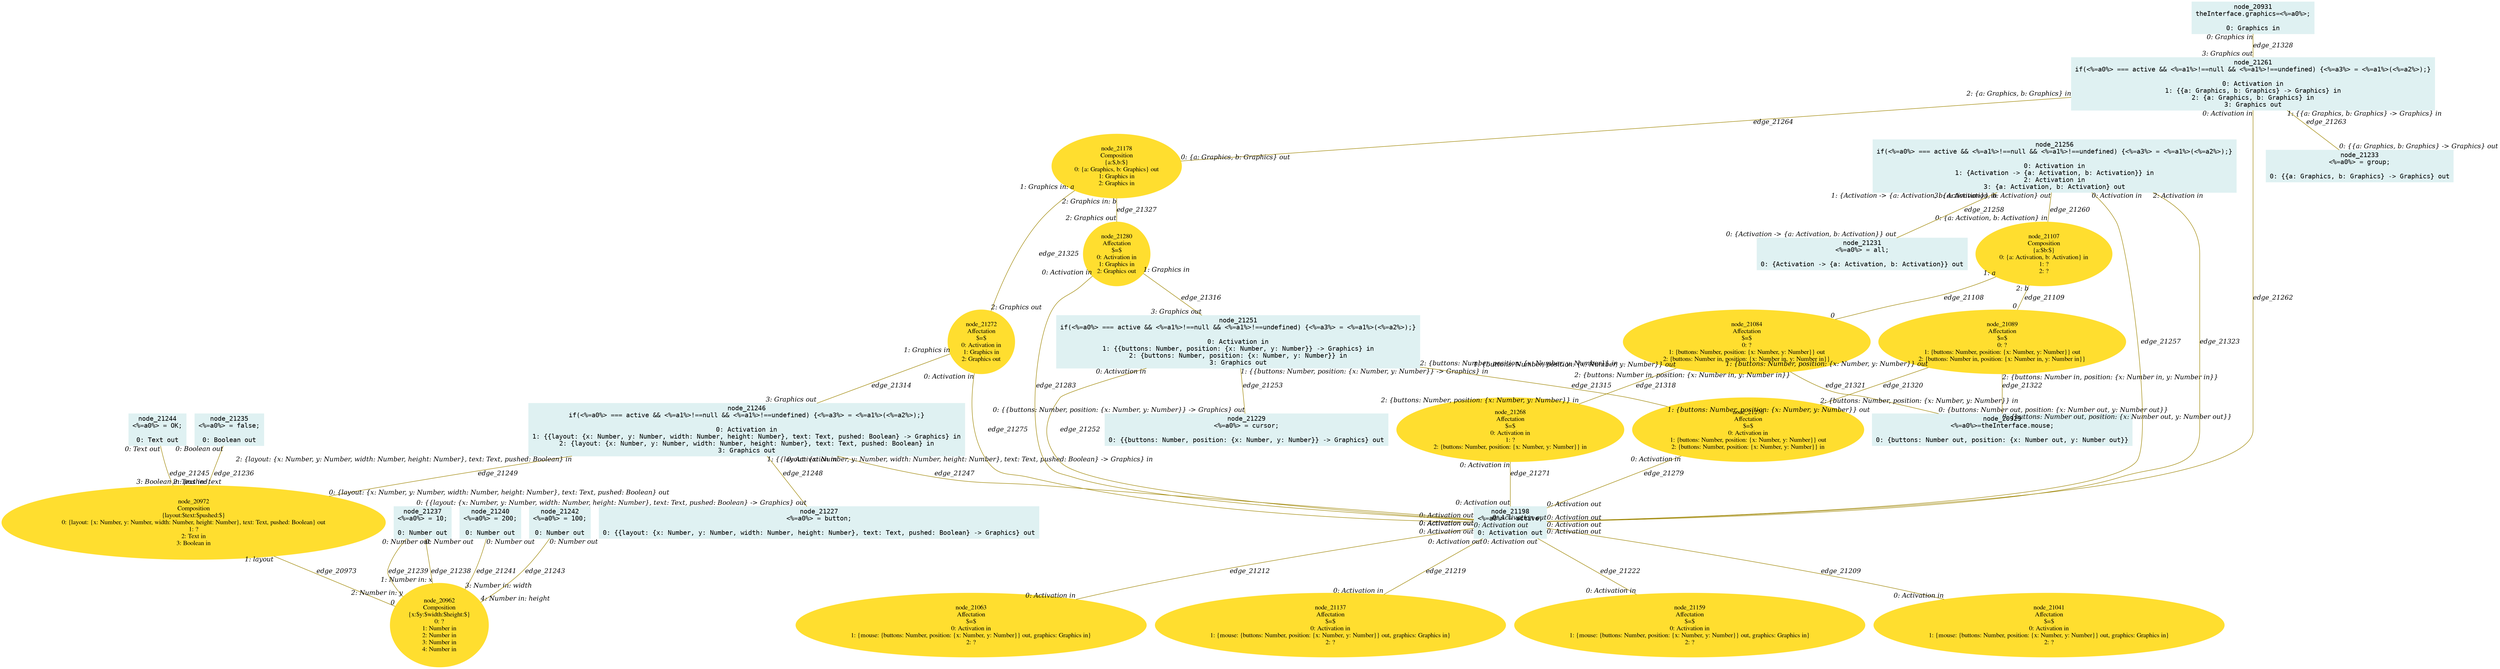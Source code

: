 digraph g{node_20929 [shape="box", style="filled", color="#dff1f2", fontname="Courier", label="node_20929
<%=a0%>=theInterface.mouse;

0: {buttons: Number out, position: {x: Number out, y: Number out}}" ]
node_20931 [shape="box", style="filled", color="#dff1f2", fontname="Courier", label="node_20931
theInterface.graphics=<%=a0%>;

0: Graphics in" ]
node_20962 [shape="ellipse", style="filled", color="#ffde2f", fontname="Times", label="node_20962
Composition
{x:$y:$width:$height:$}
0: ?
1: Number in
2: Number in
3: Number in
4: Number in" ]
node_20972 [shape="ellipse", style="filled", color="#ffde2f", fontname="Times", label="node_20972
Composition
{layout:$text:$pushed:$}
0: {layout: {x: Number, y: Number, width: Number, height: Number}, text: Text, pushed: Boolean} out
1: ?
2: Text in
3: Boolean in" ]
node_21041 [shape="ellipse", style="filled", color="#ffde2f", fontname="Times", label="node_21041
Affectation
$=$
0: Activation in
1: {mouse: {buttons: Number, position: {x: Number, y: Number}} out, graphics: Graphics in}
2: ?" ]
node_21063 [shape="ellipse", style="filled", color="#ffde2f", fontname="Times", label="node_21063
Affectation
$=$
0: Activation in
1: {mouse: {buttons: Number, position: {x: Number, y: Number}} out, graphics: Graphics in}
2: ?" ]
node_21084 [shape="ellipse", style="filled", color="#ffde2f", fontname="Times", label="node_21084
Affectation
$=$
0: ?
1: {buttons: Number, position: {x: Number, y: Number}} out
2: {buttons: Number in, position: {x: Number in, y: Number in}}" ]
node_21089 [shape="ellipse", style="filled", color="#ffde2f", fontname="Times", label="node_21089
Affectation
$=$
0: ?
1: {buttons: Number, position: {x: Number, y: Number}} out
2: {buttons: Number in, position: {x: Number in, y: Number in}}" ]
node_21107 [shape="ellipse", style="filled", color="#ffde2f", fontname="Times", label="node_21107
Composition
{a:$b:$}
0: {a: Activation, b: Activation} in
1: ?
2: ?" ]
node_21137 [shape="ellipse", style="filled", color="#ffde2f", fontname="Times", label="node_21137
Affectation
$=$
0: Activation in
1: {mouse: {buttons: Number, position: {x: Number, y: Number}} out, graphics: Graphics in}
2: ?" ]
node_21159 [shape="ellipse", style="filled", color="#ffde2f", fontname="Times", label="node_21159
Affectation
$=$
0: Activation in
1: {mouse: {buttons: Number, position: {x: Number, y: Number}} out, graphics: Graphics in}
2: ?" ]
node_21178 [shape="ellipse", style="filled", color="#ffde2f", fontname="Times", label="node_21178
Composition
{a:$,b:$}
0: {a: Graphics, b: Graphics} out
1: Graphics in
2: Graphics in" ]
node_21198 [shape="box", style="filled", color="#dff1f2", fontname="Courier", label="node_21198
<%=a0%> = active;

0: Activation out" ]
node_21227 [shape="box", style="filled", color="#dff1f2", fontname="Courier", label="node_21227
<%=a0%> = button;

0: {{layout: {x: Number, y: Number, width: Number, height: Number}, text: Text, pushed: Boolean} -> Graphics} out" ]
node_21229 [shape="box", style="filled", color="#dff1f2", fontname="Courier", label="node_21229
<%=a0%> = cursor;

0: {{buttons: Number, position: {x: Number, y: Number}} -> Graphics} out" ]
node_21231 [shape="box", style="filled", color="#dff1f2", fontname="Courier", label="node_21231
<%=a0%> = all;

0: {Activation -> {a: Activation, b: Activation}} out" ]
node_21233 [shape="box", style="filled", color="#dff1f2", fontname="Courier", label="node_21233
<%=a0%> = group;

0: {{a: Graphics, b: Graphics} -> Graphics} out" ]
node_21235 [shape="box", style="filled", color="#dff1f2", fontname="Courier", label="node_21235
<%=a0%> = false;

0: Boolean out" ]
node_21237 [shape="box", style="filled", color="#dff1f2", fontname="Courier", label="node_21237
<%=a0%> = 10;

0: Number out" ]
node_21240 [shape="box", style="filled", color="#dff1f2", fontname="Courier", label="node_21240
<%=a0%> = 200;

0: Number out" ]
node_21242 [shape="box", style="filled", color="#dff1f2", fontname="Courier", label="node_21242
<%=a0%> = 100;

0: Number out" ]
node_21244 [shape="box", style="filled", color="#dff1f2", fontname="Courier", label="node_21244
<%=a0%> = OK;

0: Text out" ]
node_21246 [shape="box", style="filled", color="#dff1f2", fontname="Courier", label="node_21246
if(<%=a0%> === active && <%=a1%>!==null && <%=a1%>!==undefined) {<%=a3%> = <%=a1%>(<%=a2%>);}

0: Activation in
1: {{layout: {x: Number, y: Number, width: Number, height: Number}, text: Text, pushed: Boolean} -> Graphics} in
2: {layout: {x: Number, y: Number, width: Number, height: Number}, text: Text, pushed: Boolean} in
3: Graphics out" ]
node_21251 [shape="box", style="filled", color="#dff1f2", fontname="Courier", label="node_21251
if(<%=a0%> === active && <%=a1%>!==null && <%=a1%>!==undefined) {<%=a3%> = <%=a1%>(<%=a2%>);}

0: Activation in
1: {{buttons: Number, position: {x: Number, y: Number}} -> Graphics} in
2: {buttons: Number, position: {x: Number, y: Number}} in
3: Graphics out" ]
node_21256 [shape="box", style="filled", color="#dff1f2", fontname="Courier", label="node_21256
if(<%=a0%> === active && <%=a1%>!==null && <%=a1%>!==undefined) {<%=a3%> = <%=a1%>(<%=a2%>);}

0: Activation in
1: {Activation -> {a: Activation, b: Activation}} in
2: Activation in
3: {a: Activation, b: Activation} out" ]
node_21261 [shape="box", style="filled", color="#dff1f2", fontname="Courier", label="node_21261
if(<%=a0%> === active && <%=a1%>!==null && <%=a1%>!==undefined) {<%=a3%> = <%=a1%>(<%=a2%>);}

0: Activation in
1: {{a: Graphics, b: Graphics} -> Graphics} in
2: {a: Graphics, b: Graphics} in
3: Graphics out" ]
node_21268 [shape="ellipse", style="filled", color="#ffde2f", fontname="Times", label="node_21268
Affectation
$=$
0: Activation in
1: ?
2: {buttons: Number, position: {x: Number, y: Number}} in" ]
node_21272 [shape="ellipse", style="filled", color="#ffde2f", fontname="Times", label="node_21272
Affectation
$=$
0: Activation in
1: Graphics in
2: Graphics out" ]
node_21276 [shape="ellipse", style="filled", color="#ffde2f", fontname="Times", label="node_21276
Affectation
$=$
0: Activation in
1: {buttons: Number, position: {x: Number, y: Number}} out
2: {buttons: Number, position: {x: Number, y: Number}} in" ]
node_21280 [shape="ellipse", style="filled", color="#ffde2f", fontname="Times", label="node_21280
Affectation
$=$
0: Activation in
1: Graphics in
2: Graphics out" ]
node_20972 -> node_20962 [dir=none, arrowHead=none, fontname="Times-Italic", arrowsize=1, color="#9d8400", label="edge_20973",  headlabel="0", taillabel="1: layout" ]
node_21107 -> node_21084 [dir=none, arrowHead=none, fontname="Times-Italic", arrowsize=1, color="#9d8400", label="edge_21108",  headlabel="0", taillabel="1: a" ]
node_21107 -> node_21089 [dir=none, arrowHead=none, fontname="Times-Italic", arrowsize=1, color="#9d8400", label="edge_21109",  headlabel="0", taillabel="2: b" ]
node_21198 -> node_21041 [dir=none, arrowHead=none, fontname="Times-Italic", arrowsize=1, color="#9d8400", label="edge_21209",  headlabel="0: Activation in", taillabel="0: Activation out" ]
node_21198 -> node_21063 [dir=none, arrowHead=none, fontname="Times-Italic", arrowsize=1, color="#9d8400", label="edge_21212",  headlabel="0: Activation in", taillabel="0: Activation out" ]
node_21198 -> node_21137 [dir=none, arrowHead=none, fontname="Times-Italic", arrowsize=1, color="#9d8400", label="edge_21219",  headlabel="0: Activation in", taillabel="0: Activation out" ]
node_21198 -> node_21159 [dir=none, arrowHead=none, fontname="Times-Italic", arrowsize=1, color="#9d8400", label="edge_21222",  headlabel="0: Activation in", taillabel="0: Activation out" ]
node_21235 -> node_20972 [dir=none, arrowHead=none, fontname="Times-Italic", arrowsize=1, color="#9d8400", label="edge_21236",  headlabel="3: Boolean in: pushed", taillabel="0: Boolean out" ]
node_21237 -> node_20962 [dir=none, arrowHead=none, fontname="Times-Italic", arrowsize=1, color="#9d8400", label="edge_21238",  headlabel="1: Number in: x", taillabel="0: Number out" ]
node_21237 -> node_20962 [dir=none, arrowHead=none, fontname="Times-Italic", arrowsize=1, color="#9d8400", label="edge_21239",  headlabel="2: Number in: y", taillabel="0: Number out" ]
node_21240 -> node_20962 [dir=none, arrowHead=none, fontname="Times-Italic", arrowsize=1, color="#9d8400", label="edge_21241",  headlabel="3: Number in: width", taillabel="0: Number out" ]
node_21242 -> node_20962 [dir=none, arrowHead=none, fontname="Times-Italic", arrowsize=1, color="#9d8400", label="edge_21243",  headlabel="4: Number in: height", taillabel="0: Number out" ]
node_21244 -> node_20972 [dir=none, arrowHead=none, fontname="Times-Italic", arrowsize=1, color="#9d8400", label="edge_21245",  headlabel="2: Text in: text", taillabel="0: Text out" ]
node_21246 -> node_21198 [dir=none, arrowHead=none, fontname="Times-Italic", arrowsize=1, color="#9d8400", label="edge_21247",  headlabel="0: Activation out", taillabel="0: Activation in" ]
node_21246 -> node_21227 [dir=none, arrowHead=none, fontname="Times-Italic", arrowsize=1, color="#9d8400", label="edge_21248",  headlabel="0: {{layout: {x: Number, y: Number, width: Number, height: Number}, text: Text, pushed: Boolean} -> Graphics} out", taillabel="1: {{layout: {x: Number, y: Number, width: Number, height: Number}, text: Text, pushed: Boolean} -> Graphics} in" ]
node_21246 -> node_20972 [dir=none, arrowHead=none, fontname="Times-Italic", arrowsize=1, color="#9d8400", label="edge_21249",  headlabel="0: {layout: {x: Number, y: Number, width: Number, height: Number}, text: Text, pushed: Boolean} out", taillabel="2: {layout: {x: Number, y: Number, width: Number, height: Number}, text: Text, pushed: Boolean} in" ]
node_21251 -> node_21198 [dir=none, arrowHead=none, fontname="Times-Italic", arrowsize=1, color="#9d8400", label="edge_21252",  headlabel="0: Activation out", taillabel="0: Activation in" ]
node_21251 -> node_21229 [dir=none, arrowHead=none, fontname="Times-Italic", arrowsize=1, color="#9d8400", label="edge_21253",  headlabel="0: {{buttons: Number, position: {x: Number, y: Number}} -> Graphics} out", taillabel="1: {{buttons: Number, position: {x: Number, y: Number}} -> Graphics} in" ]
node_21256 -> node_21198 [dir=none, arrowHead=none, fontname="Times-Italic", arrowsize=1, color="#9d8400", label="edge_21257",  headlabel="0: Activation out", taillabel="0: Activation in" ]
node_21256 -> node_21231 [dir=none, arrowHead=none, fontname="Times-Italic", arrowsize=1, color="#9d8400", label="edge_21258",  headlabel="0: {Activation -> {a: Activation, b: Activation}} out", taillabel="1: {Activation -> {a: Activation, b: Activation}} in" ]
node_21256 -> node_21107 [dir=none, arrowHead=none, fontname="Times-Italic", arrowsize=1, color="#9d8400", label="edge_21260",  headlabel="0: {a: Activation, b: Activation} in", taillabel="3: {a: Activation, b: Activation} out" ]
node_21261 -> node_21198 [dir=none, arrowHead=none, fontname="Times-Italic", arrowsize=1, color="#9d8400", label="edge_21262",  headlabel="0: Activation out", taillabel="0: Activation in" ]
node_21261 -> node_21233 [dir=none, arrowHead=none, fontname="Times-Italic", arrowsize=1, color="#9d8400", label="edge_21263",  headlabel="0: {{a: Graphics, b: Graphics} -> Graphics} out", taillabel="1: {{a: Graphics, b: Graphics} -> Graphics} in" ]
node_21261 -> node_21178 [dir=none, arrowHead=none, fontname="Times-Italic", arrowsize=1, color="#9d8400", label="edge_21264",  headlabel="0: {a: Graphics, b: Graphics} out", taillabel="2: {a: Graphics, b: Graphics} in" ]
node_21268 -> node_21198 [dir=none, arrowHead=none, fontname="Times-Italic", arrowsize=1, color="#9d8400", label="edge_21271",  headlabel="0: Activation out", taillabel="0: Activation in" ]
node_21272 -> node_21198 [dir=none, arrowHead=none, fontname="Times-Italic", arrowsize=1, color="#9d8400", label="edge_21275",  headlabel="0: Activation out", taillabel="0: Activation in" ]
node_21276 -> node_21198 [dir=none, arrowHead=none, fontname="Times-Italic", arrowsize=1, color="#9d8400", label="edge_21279",  headlabel="0: Activation out", taillabel="0: Activation in" ]
node_21280 -> node_21198 [dir=none, arrowHead=none, fontname="Times-Italic", arrowsize=1, color="#9d8400", label="edge_21283",  headlabel="0: Activation out", taillabel="0: Activation in" ]
node_21272 -> node_21246 [dir=none, arrowHead=none, fontname="Times-Italic", arrowsize=1, color="#9d8400", label="edge_21314",  headlabel="3: Graphics out", taillabel="1: Graphics in" ]
node_21251 -> node_21276 [dir=none, arrowHead=none, fontname="Times-Italic", arrowsize=1, color="#9d8400", label="edge_21315",  headlabel="1: {buttons: Number, position: {x: Number, y: Number}} out", taillabel="2: {buttons: Number, position: {x: Number, y: Number}} in" ]
node_21280 -> node_21251 [dir=none, arrowHead=none, fontname="Times-Italic", arrowsize=1, color="#9d8400", label="edge_21316",  headlabel="3: Graphics out", taillabel="1: Graphics in" ]
node_21084 -> node_21268 [dir=none, arrowHead=none, fontname="Times-Italic", arrowsize=1, color="#9d8400", label="edge_21318",  headlabel="2: {buttons: Number, position: {x: Number, y: Number}} in", taillabel="1: {buttons: Number, position: {x: Number, y: Number}} out" ]
node_21089 -> node_21276 [dir=none, arrowHead=none, fontname="Times-Italic", arrowsize=1, color="#9d8400", label="edge_21320",  headlabel="2: {buttons: Number, position: {x: Number, y: Number}} in", taillabel="1: {buttons: Number, position: {x: Number, y: Number}} out" ]
node_21084 -> node_20929 [dir=none, arrowHead=none, fontname="Times-Italic", arrowsize=1, color="#9d8400", label="edge_21321",  headlabel="0: {buttons: Number out, position: {x: Number out, y: Number out}}", taillabel="2: {buttons: Number in, position: {x: Number in, y: Number in}}" ]
node_21089 -> node_20929 [dir=none, arrowHead=none, fontname="Times-Italic", arrowsize=1, color="#9d8400", label="edge_21322",  headlabel="0: {buttons: Number out, position: {x: Number out, y: Number out}}", taillabel="2: {buttons: Number in, position: {x: Number in, y: Number in}}" ]
node_21256 -> node_21198 [dir=none, arrowHead=none, fontname="Times-Italic", arrowsize=1, color="#9d8400", label="edge_21323",  headlabel="0: Activation out", taillabel="2: Activation in" ]
node_21178 -> node_21272 [dir=none, arrowHead=none, fontname="Times-Italic", arrowsize=1, color="#9d8400", label="edge_21325",  headlabel="2: Graphics out", taillabel="1: Graphics in: a" ]
node_21178 -> node_21280 [dir=none, arrowHead=none, fontname="Times-Italic", arrowsize=1, color="#9d8400", label="edge_21327",  headlabel="2: Graphics out", taillabel="2: Graphics in: b" ]
node_20931 -> node_21261 [dir=none, arrowHead=none, fontname="Times-Italic", arrowsize=1, color="#9d8400", label="edge_21328",  headlabel="3: Graphics out", taillabel="0: Graphics in" ]
}